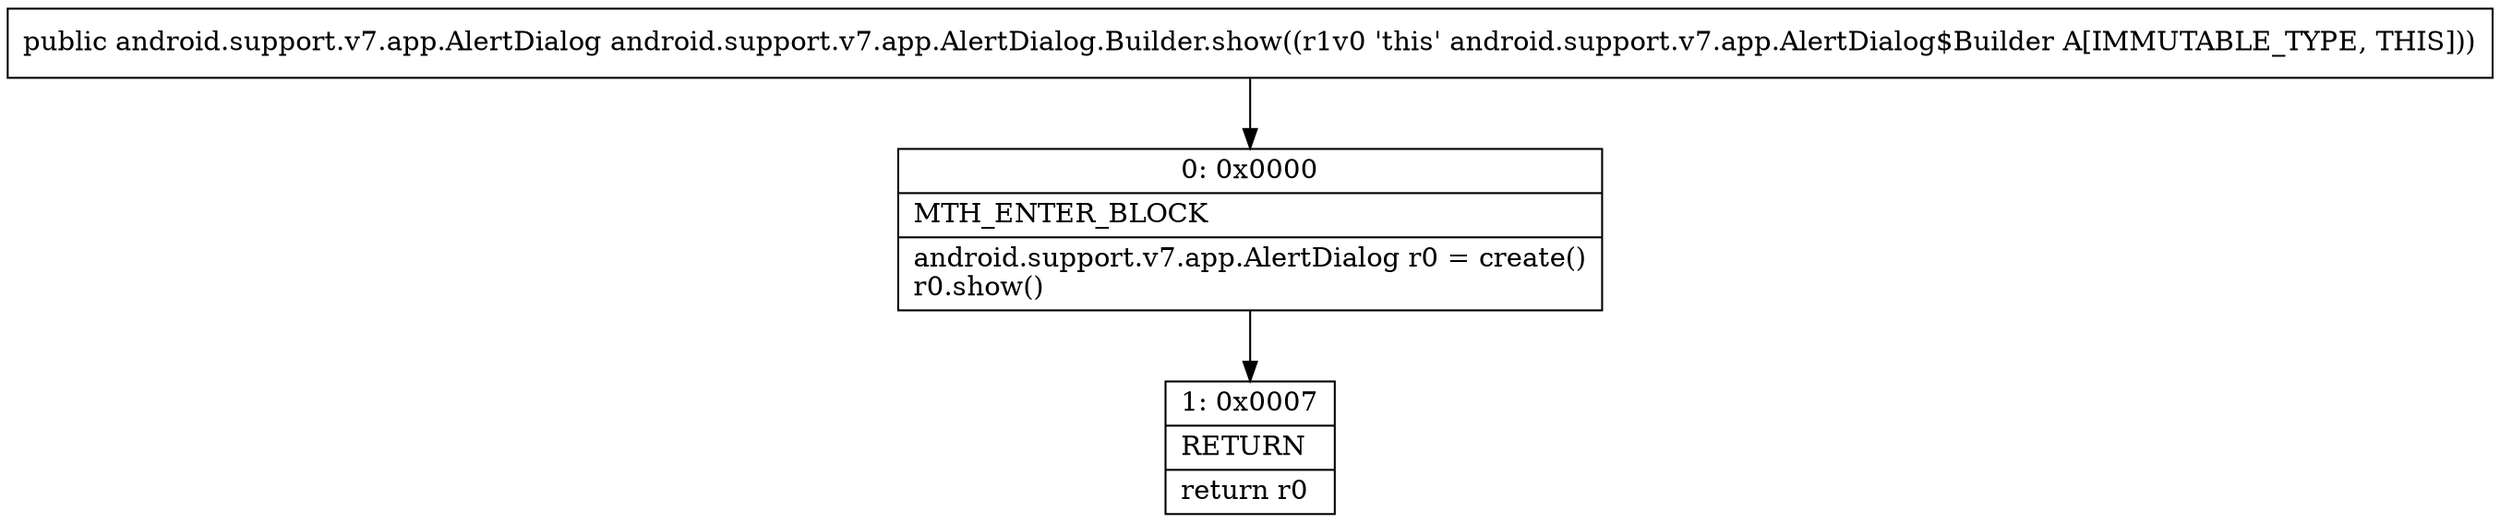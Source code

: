 digraph "CFG forandroid.support.v7.app.AlertDialog.Builder.show()Landroid\/support\/v7\/app\/AlertDialog;" {
Node_0 [shape=record,label="{0\:\ 0x0000|MTH_ENTER_BLOCK\l|android.support.v7.app.AlertDialog r0 = create()\lr0.show()\l}"];
Node_1 [shape=record,label="{1\:\ 0x0007|RETURN\l|return r0\l}"];
MethodNode[shape=record,label="{public android.support.v7.app.AlertDialog android.support.v7.app.AlertDialog.Builder.show((r1v0 'this' android.support.v7.app.AlertDialog$Builder A[IMMUTABLE_TYPE, THIS])) }"];
MethodNode -> Node_0;
Node_0 -> Node_1;
}

